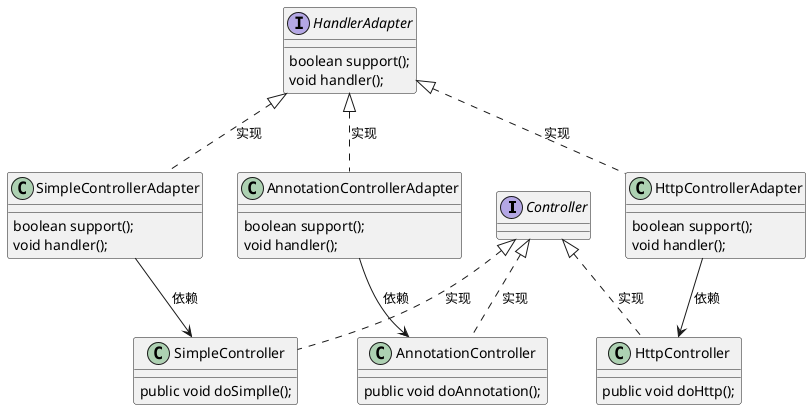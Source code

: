 @startuml
interface Controller{

}

class SimpleController{
    public void doSimplle();
}

class HttpController{
    public void doHttp();
}

class AnnotationController{
    public void doAnnotation();
}

Controller <|.. SimpleController : 实现
Controller <|.. HttpController : 实现
Controller <|.. AnnotationController : 实现

interface HandlerAdapter{
    boolean support();
    void handler();
}

class SimpleControllerAdapter{
    boolean support();
    void handler();
}

class HttpControllerAdapter{
    boolean support();
    void handler();
}

class AnnotationControllerAdapter{
    boolean support();
    void handler();
}

HandlerAdapter <|.. SimpleControllerAdapter : 实现
HandlerAdapter <|.. HttpControllerAdapter : 实现
HandlerAdapter <|.. AnnotationControllerAdapter : 实现

SimpleControllerAdapter --> SimpleController : 依赖
HttpControllerAdapter --> HttpController : 依赖
AnnotationControllerAdapter --> AnnotationController : 依赖

@enduml
